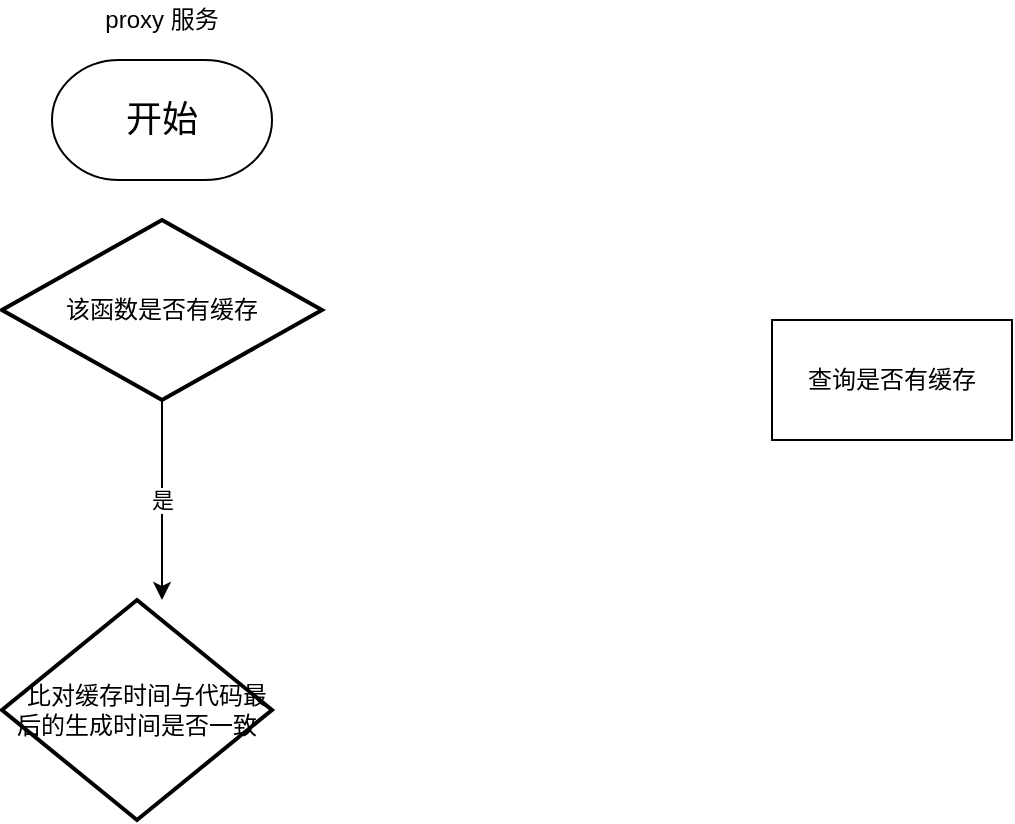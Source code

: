 <mxfile version="14.6.12" type="github">
  <diagram id="m2fylWRFHes_s0nzntOt" name="第 1 页">
    <mxGraphModel dx="2066" dy="1072" grid="1" gridSize="10" guides="1" tooltips="1" connect="1" arrows="1" fold="1" page="1" pageScale="1" pageWidth="827" pageHeight="1169" math="0" shadow="0">
      <root>
        <mxCell id="0" />
        <mxCell id="1" parent="0" />
        <mxCell id="aV2Q0CLAXovtnk-0JnNG-1" value="&lt;font style=&quot;font-size: 18px&quot;&gt;开始&lt;/font&gt;" style="strokeWidth=1;html=1;shape=mxgraph.flowchart.terminator;whiteSpace=wrap;" vertex="1" parent="1">
          <mxGeometry x="80" y="50" width="110" height="60" as="geometry" />
        </mxCell>
        <mxCell id="aV2Q0CLAXovtnk-0JnNG-2" value="查询是否有缓存" style="rounded=0;whiteSpace=wrap;html=1;" vertex="1" parent="1">
          <mxGeometry x="440" y="180" width="120" height="60" as="geometry" />
        </mxCell>
        <mxCell id="aV2Q0CLAXovtnk-0JnNG-3" value="proxy 服务" style="text;html=1;strokeColor=none;fillColor=none;align=center;verticalAlign=middle;whiteSpace=wrap;rounded=0;" vertex="1" parent="1">
          <mxGeometry x="90" y="20" width="90" height="20" as="geometry" />
        </mxCell>
        <mxCell id="aV2Q0CLAXovtnk-0JnNG-5" value="是" style="edgeStyle=orthogonalEdgeStyle;rounded=0;orthogonalLoop=1;jettySize=auto;html=1;" edge="1" parent="1" source="aV2Q0CLAXovtnk-0JnNG-4">
          <mxGeometry relative="1" as="geometry">
            <mxPoint x="135" y="320" as="targetPoint" />
            <Array as="points">
              <mxPoint x="135" y="290" />
              <mxPoint x="135" y="290" />
            </Array>
          </mxGeometry>
        </mxCell>
        <mxCell id="aV2Q0CLAXovtnk-0JnNG-4" value="该函数是否有缓存" style="strokeWidth=2;html=1;shape=mxgraph.flowchart.decision;whiteSpace=wrap;" vertex="1" parent="1">
          <mxGeometry x="55" y="130" width="160" height="90" as="geometry" />
        </mxCell>
        <mxCell id="aV2Q0CLAXovtnk-0JnNG-6" value="&amp;nbsp; &amp;nbsp;比对缓存时间与代码最后的生成时间是否一致" style="strokeWidth=2;html=1;shape=mxgraph.flowchart.decision;whiteSpace=wrap;" vertex="1" parent="1">
          <mxGeometry x="55" y="320" width="135" height="110" as="geometry" />
        </mxCell>
      </root>
    </mxGraphModel>
  </diagram>
</mxfile>
